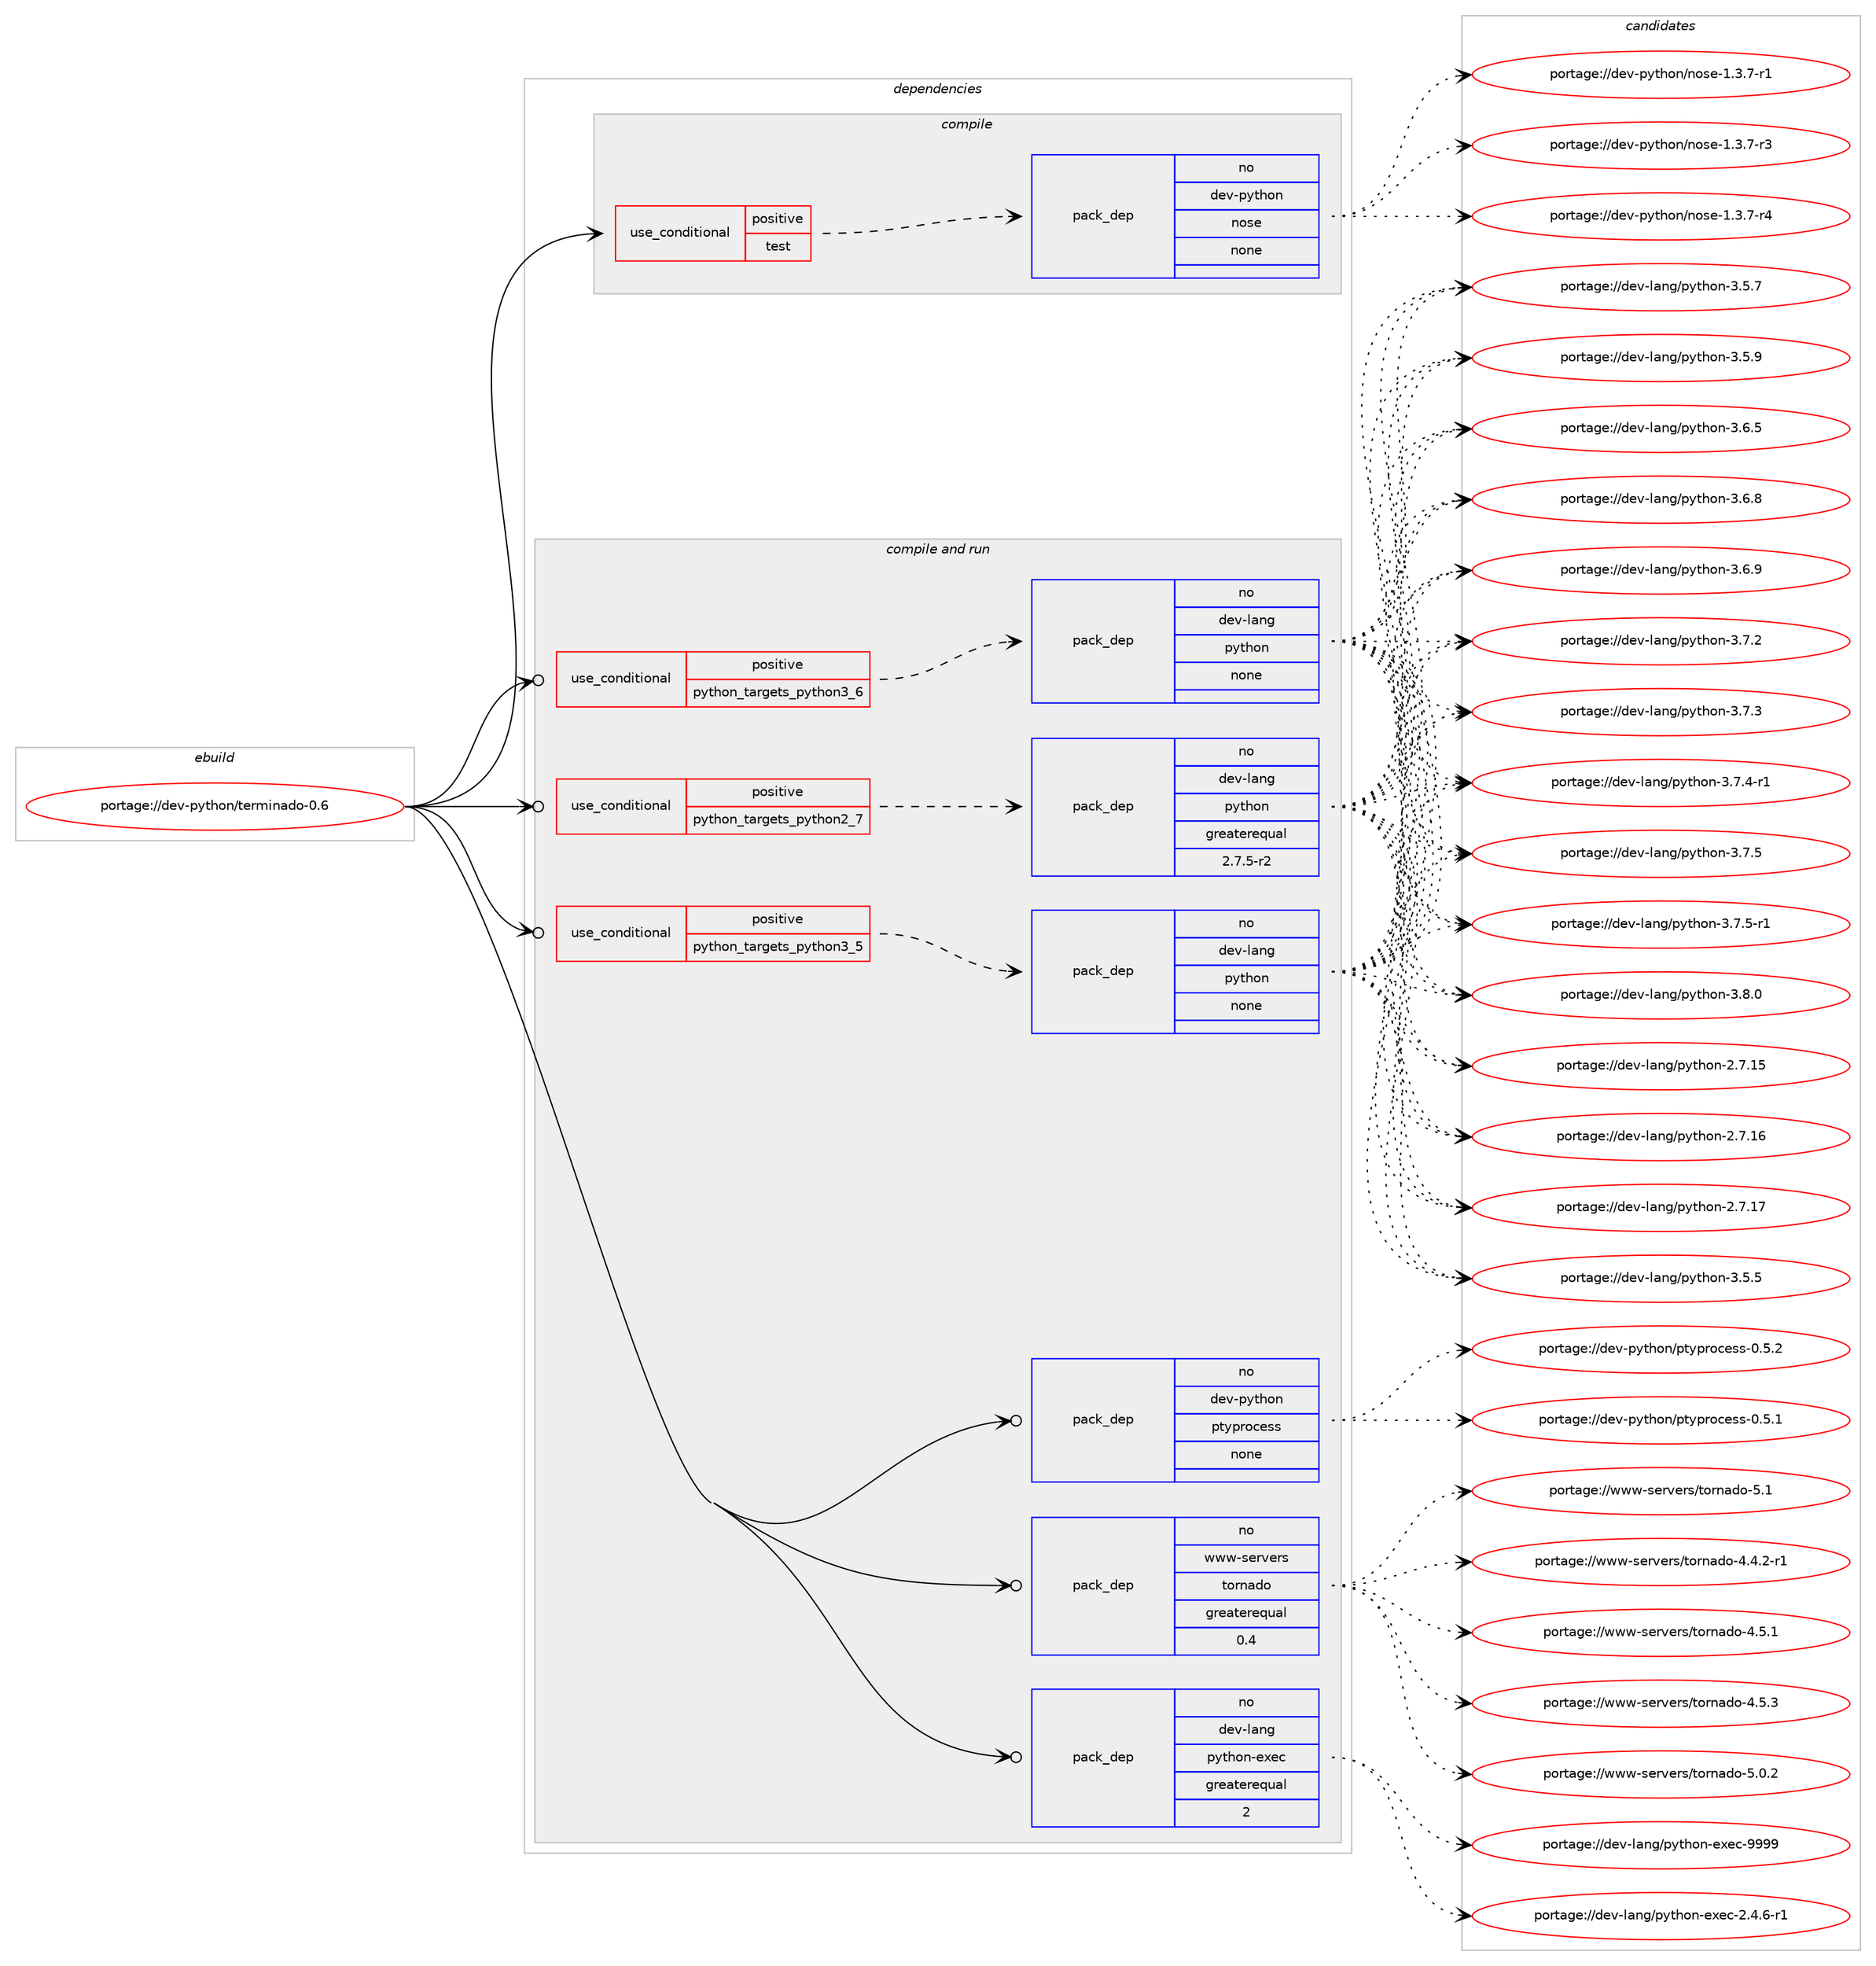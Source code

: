 digraph prolog {

# *************
# Graph options
# *************

newrank=true;
concentrate=true;
compound=true;
graph [rankdir=LR,fontname=Helvetica,fontsize=10,ranksep=1.5];#, ranksep=2.5, nodesep=0.2];
edge  [arrowhead=vee];
node  [fontname=Helvetica,fontsize=10];

# **********
# The ebuild
# **********

subgraph cluster_leftcol {
color=gray;
rank=same;
label=<<i>ebuild</i>>;
id [label="portage://dev-python/terminado-0.6", color=red, width=4, href="../dev-python/terminado-0.6.svg"];
}

# ****************
# The dependencies
# ****************

subgraph cluster_midcol {
color=gray;
label=<<i>dependencies</i>>;
subgraph cluster_compile {
fillcolor="#eeeeee";
style=filled;
label=<<i>compile</i>>;
subgraph cond39644 {
dependency175357 [label=<<TABLE BORDER="0" CELLBORDER="1" CELLSPACING="0" CELLPADDING="4"><TR><TD ROWSPAN="3" CELLPADDING="10">use_conditional</TD></TR><TR><TD>positive</TD></TR><TR><TD>test</TD></TR></TABLE>>, shape=none, color=red];
subgraph pack132311 {
dependency175358 [label=<<TABLE BORDER="0" CELLBORDER="1" CELLSPACING="0" CELLPADDING="4" WIDTH="220"><TR><TD ROWSPAN="6" CELLPADDING="30">pack_dep</TD></TR><TR><TD WIDTH="110">no</TD></TR><TR><TD>dev-python</TD></TR><TR><TD>nose</TD></TR><TR><TD>none</TD></TR><TR><TD></TD></TR></TABLE>>, shape=none, color=blue];
}
dependency175357:e -> dependency175358:w [weight=20,style="dashed",arrowhead="vee"];
}
id:e -> dependency175357:w [weight=20,style="solid",arrowhead="vee"];
}
subgraph cluster_compileandrun {
fillcolor="#eeeeee";
style=filled;
label=<<i>compile and run</i>>;
subgraph cond39645 {
dependency175359 [label=<<TABLE BORDER="0" CELLBORDER="1" CELLSPACING="0" CELLPADDING="4"><TR><TD ROWSPAN="3" CELLPADDING="10">use_conditional</TD></TR><TR><TD>positive</TD></TR><TR><TD>python_targets_python2_7</TD></TR></TABLE>>, shape=none, color=red];
subgraph pack132312 {
dependency175360 [label=<<TABLE BORDER="0" CELLBORDER="1" CELLSPACING="0" CELLPADDING="4" WIDTH="220"><TR><TD ROWSPAN="6" CELLPADDING="30">pack_dep</TD></TR><TR><TD WIDTH="110">no</TD></TR><TR><TD>dev-lang</TD></TR><TR><TD>python</TD></TR><TR><TD>greaterequal</TD></TR><TR><TD>2.7.5-r2</TD></TR></TABLE>>, shape=none, color=blue];
}
dependency175359:e -> dependency175360:w [weight=20,style="dashed",arrowhead="vee"];
}
id:e -> dependency175359:w [weight=20,style="solid",arrowhead="odotvee"];
subgraph cond39646 {
dependency175361 [label=<<TABLE BORDER="0" CELLBORDER="1" CELLSPACING="0" CELLPADDING="4"><TR><TD ROWSPAN="3" CELLPADDING="10">use_conditional</TD></TR><TR><TD>positive</TD></TR><TR><TD>python_targets_python3_5</TD></TR></TABLE>>, shape=none, color=red];
subgraph pack132313 {
dependency175362 [label=<<TABLE BORDER="0" CELLBORDER="1" CELLSPACING="0" CELLPADDING="4" WIDTH="220"><TR><TD ROWSPAN="6" CELLPADDING="30">pack_dep</TD></TR><TR><TD WIDTH="110">no</TD></TR><TR><TD>dev-lang</TD></TR><TR><TD>python</TD></TR><TR><TD>none</TD></TR><TR><TD></TD></TR></TABLE>>, shape=none, color=blue];
}
dependency175361:e -> dependency175362:w [weight=20,style="dashed",arrowhead="vee"];
}
id:e -> dependency175361:w [weight=20,style="solid",arrowhead="odotvee"];
subgraph cond39647 {
dependency175363 [label=<<TABLE BORDER="0" CELLBORDER="1" CELLSPACING="0" CELLPADDING="4"><TR><TD ROWSPAN="3" CELLPADDING="10">use_conditional</TD></TR><TR><TD>positive</TD></TR><TR><TD>python_targets_python3_6</TD></TR></TABLE>>, shape=none, color=red];
subgraph pack132314 {
dependency175364 [label=<<TABLE BORDER="0" CELLBORDER="1" CELLSPACING="0" CELLPADDING="4" WIDTH="220"><TR><TD ROWSPAN="6" CELLPADDING="30">pack_dep</TD></TR><TR><TD WIDTH="110">no</TD></TR><TR><TD>dev-lang</TD></TR><TR><TD>python</TD></TR><TR><TD>none</TD></TR><TR><TD></TD></TR></TABLE>>, shape=none, color=blue];
}
dependency175363:e -> dependency175364:w [weight=20,style="dashed",arrowhead="vee"];
}
id:e -> dependency175363:w [weight=20,style="solid",arrowhead="odotvee"];
subgraph pack132315 {
dependency175365 [label=<<TABLE BORDER="0" CELLBORDER="1" CELLSPACING="0" CELLPADDING="4" WIDTH="220"><TR><TD ROWSPAN="6" CELLPADDING="30">pack_dep</TD></TR><TR><TD WIDTH="110">no</TD></TR><TR><TD>dev-lang</TD></TR><TR><TD>python-exec</TD></TR><TR><TD>greaterequal</TD></TR><TR><TD>2</TD></TR></TABLE>>, shape=none, color=blue];
}
id:e -> dependency175365:w [weight=20,style="solid",arrowhead="odotvee"];
subgraph pack132316 {
dependency175366 [label=<<TABLE BORDER="0" CELLBORDER="1" CELLSPACING="0" CELLPADDING="4" WIDTH="220"><TR><TD ROWSPAN="6" CELLPADDING="30">pack_dep</TD></TR><TR><TD WIDTH="110">no</TD></TR><TR><TD>dev-python</TD></TR><TR><TD>ptyprocess</TD></TR><TR><TD>none</TD></TR><TR><TD></TD></TR></TABLE>>, shape=none, color=blue];
}
id:e -> dependency175366:w [weight=20,style="solid",arrowhead="odotvee"];
subgraph pack132317 {
dependency175367 [label=<<TABLE BORDER="0" CELLBORDER="1" CELLSPACING="0" CELLPADDING="4" WIDTH="220"><TR><TD ROWSPAN="6" CELLPADDING="30">pack_dep</TD></TR><TR><TD WIDTH="110">no</TD></TR><TR><TD>www-servers</TD></TR><TR><TD>tornado</TD></TR><TR><TD>greaterequal</TD></TR><TR><TD>0.4</TD></TR></TABLE>>, shape=none, color=blue];
}
id:e -> dependency175367:w [weight=20,style="solid",arrowhead="odotvee"];
}
subgraph cluster_run {
fillcolor="#eeeeee";
style=filled;
label=<<i>run</i>>;
}
}

# **************
# The candidates
# **************

subgraph cluster_choices {
rank=same;
color=gray;
label=<<i>candidates</i>>;

subgraph choice132311 {
color=black;
nodesep=1;
choiceportage10010111845112121116104111110471101111151014549465146554511449 [label="portage://dev-python/nose-1.3.7-r1", color=red, width=4,href="../dev-python/nose-1.3.7-r1.svg"];
choiceportage10010111845112121116104111110471101111151014549465146554511451 [label="portage://dev-python/nose-1.3.7-r3", color=red, width=4,href="../dev-python/nose-1.3.7-r3.svg"];
choiceportage10010111845112121116104111110471101111151014549465146554511452 [label="portage://dev-python/nose-1.3.7-r4", color=red, width=4,href="../dev-python/nose-1.3.7-r4.svg"];
dependency175358:e -> choiceportage10010111845112121116104111110471101111151014549465146554511449:w [style=dotted,weight="100"];
dependency175358:e -> choiceportage10010111845112121116104111110471101111151014549465146554511451:w [style=dotted,weight="100"];
dependency175358:e -> choiceportage10010111845112121116104111110471101111151014549465146554511452:w [style=dotted,weight="100"];
}
subgraph choice132312 {
color=black;
nodesep=1;
choiceportage10010111845108971101034711212111610411111045504655464953 [label="portage://dev-lang/python-2.7.15", color=red, width=4,href="../dev-lang/python-2.7.15.svg"];
choiceportage10010111845108971101034711212111610411111045504655464954 [label="portage://dev-lang/python-2.7.16", color=red, width=4,href="../dev-lang/python-2.7.16.svg"];
choiceportage10010111845108971101034711212111610411111045504655464955 [label="portage://dev-lang/python-2.7.17", color=red, width=4,href="../dev-lang/python-2.7.17.svg"];
choiceportage100101118451089711010347112121116104111110455146534653 [label="portage://dev-lang/python-3.5.5", color=red, width=4,href="../dev-lang/python-3.5.5.svg"];
choiceportage100101118451089711010347112121116104111110455146534655 [label="portage://dev-lang/python-3.5.7", color=red, width=4,href="../dev-lang/python-3.5.7.svg"];
choiceportage100101118451089711010347112121116104111110455146534657 [label="portage://dev-lang/python-3.5.9", color=red, width=4,href="../dev-lang/python-3.5.9.svg"];
choiceportage100101118451089711010347112121116104111110455146544653 [label="portage://dev-lang/python-3.6.5", color=red, width=4,href="../dev-lang/python-3.6.5.svg"];
choiceportage100101118451089711010347112121116104111110455146544656 [label="portage://dev-lang/python-3.6.8", color=red, width=4,href="../dev-lang/python-3.6.8.svg"];
choiceportage100101118451089711010347112121116104111110455146544657 [label="portage://dev-lang/python-3.6.9", color=red, width=4,href="../dev-lang/python-3.6.9.svg"];
choiceportage100101118451089711010347112121116104111110455146554650 [label="portage://dev-lang/python-3.7.2", color=red, width=4,href="../dev-lang/python-3.7.2.svg"];
choiceportage100101118451089711010347112121116104111110455146554651 [label="portage://dev-lang/python-3.7.3", color=red, width=4,href="../dev-lang/python-3.7.3.svg"];
choiceportage1001011184510897110103471121211161041111104551465546524511449 [label="portage://dev-lang/python-3.7.4-r1", color=red, width=4,href="../dev-lang/python-3.7.4-r1.svg"];
choiceportage100101118451089711010347112121116104111110455146554653 [label="portage://dev-lang/python-3.7.5", color=red, width=4,href="../dev-lang/python-3.7.5.svg"];
choiceportage1001011184510897110103471121211161041111104551465546534511449 [label="portage://dev-lang/python-3.7.5-r1", color=red, width=4,href="../dev-lang/python-3.7.5-r1.svg"];
choiceportage100101118451089711010347112121116104111110455146564648 [label="portage://dev-lang/python-3.8.0", color=red, width=4,href="../dev-lang/python-3.8.0.svg"];
dependency175360:e -> choiceportage10010111845108971101034711212111610411111045504655464953:w [style=dotted,weight="100"];
dependency175360:e -> choiceportage10010111845108971101034711212111610411111045504655464954:w [style=dotted,weight="100"];
dependency175360:e -> choiceportage10010111845108971101034711212111610411111045504655464955:w [style=dotted,weight="100"];
dependency175360:e -> choiceportage100101118451089711010347112121116104111110455146534653:w [style=dotted,weight="100"];
dependency175360:e -> choiceportage100101118451089711010347112121116104111110455146534655:w [style=dotted,weight="100"];
dependency175360:e -> choiceportage100101118451089711010347112121116104111110455146534657:w [style=dotted,weight="100"];
dependency175360:e -> choiceportage100101118451089711010347112121116104111110455146544653:w [style=dotted,weight="100"];
dependency175360:e -> choiceportage100101118451089711010347112121116104111110455146544656:w [style=dotted,weight="100"];
dependency175360:e -> choiceportage100101118451089711010347112121116104111110455146544657:w [style=dotted,weight="100"];
dependency175360:e -> choiceportage100101118451089711010347112121116104111110455146554650:w [style=dotted,weight="100"];
dependency175360:e -> choiceportage100101118451089711010347112121116104111110455146554651:w [style=dotted,weight="100"];
dependency175360:e -> choiceportage1001011184510897110103471121211161041111104551465546524511449:w [style=dotted,weight="100"];
dependency175360:e -> choiceportage100101118451089711010347112121116104111110455146554653:w [style=dotted,weight="100"];
dependency175360:e -> choiceportage1001011184510897110103471121211161041111104551465546534511449:w [style=dotted,weight="100"];
dependency175360:e -> choiceportage100101118451089711010347112121116104111110455146564648:w [style=dotted,weight="100"];
}
subgraph choice132313 {
color=black;
nodesep=1;
choiceportage10010111845108971101034711212111610411111045504655464953 [label="portage://dev-lang/python-2.7.15", color=red, width=4,href="../dev-lang/python-2.7.15.svg"];
choiceportage10010111845108971101034711212111610411111045504655464954 [label="portage://dev-lang/python-2.7.16", color=red, width=4,href="../dev-lang/python-2.7.16.svg"];
choiceportage10010111845108971101034711212111610411111045504655464955 [label="portage://dev-lang/python-2.7.17", color=red, width=4,href="../dev-lang/python-2.7.17.svg"];
choiceportage100101118451089711010347112121116104111110455146534653 [label="portage://dev-lang/python-3.5.5", color=red, width=4,href="../dev-lang/python-3.5.5.svg"];
choiceportage100101118451089711010347112121116104111110455146534655 [label="portage://dev-lang/python-3.5.7", color=red, width=4,href="../dev-lang/python-3.5.7.svg"];
choiceportage100101118451089711010347112121116104111110455146534657 [label="portage://dev-lang/python-3.5.9", color=red, width=4,href="../dev-lang/python-3.5.9.svg"];
choiceportage100101118451089711010347112121116104111110455146544653 [label="portage://dev-lang/python-3.6.5", color=red, width=4,href="../dev-lang/python-3.6.5.svg"];
choiceportage100101118451089711010347112121116104111110455146544656 [label="portage://dev-lang/python-3.6.8", color=red, width=4,href="../dev-lang/python-3.6.8.svg"];
choiceportage100101118451089711010347112121116104111110455146544657 [label="portage://dev-lang/python-3.6.9", color=red, width=4,href="../dev-lang/python-3.6.9.svg"];
choiceportage100101118451089711010347112121116104111110455146554650 [label="portage://dev-lang/python-3.7.2", color=red, width=4,href="../dev-lang/python-3.7.2.svg"];
choiceportage100101118451089711010347112121116104111110455146554651 [label="portage://dev-lang/python-3.7.3", color=red, width=4,href="../dev-lang/python-3.7.3.svg"];
choiceportage1001011184510897110103471121211161041111104551465546524511449 [label="portage://dev-lang/python-3.7.4-r1", color=red, width=4,href="../dev-lang/python-3.7.4-r1.svg"];
choiceportage100101118451089711010347112121116104111110455146554653 [label="portage://dev-lang/python-3.7.5", color=red, width=4,href="../dev-lang/python-3.7.5.svg"];
choiceportage1001011184510897110103471121211161041111104551465546534511449 [label="portage://dev-lang/python-3.7.5-r1", color=red, width=4,href="../dev-lang/python-3.7.5-r1.svg"];
choiceportage100101118451089711010347112121116104111110455146564648 [label="portage://dev-lang/python-3.8.0", color=red, width=4,href="../dev-lang/python-3.8.0.svg"];
dependency175362:e -> choiceportage10010111845108971101034711212111610411111045504655464953:w [style=dotted,weight="100"];
dependency175362:e -> choiceportage10010111845108971101034711212111610411111045504655464954:w [style=dotted,weight="100"];
dependency175362:e -> choiceportage10010111845108971101034711212111610411111045504655464955:w [style=dotted,weight="100"];
dependency175362:e -> choiceportage100101118451089711010347112121116104111110455146534653:w [style=dotted,weight="100"];
dependency175362:e -> choiceportage100101118451089711010347112121116104111110455146534655:w [style=dotted,weight="100"];
dependency175362:e -> choiceportage100101118451089711010347112121116104111110455146534657:w [style=dotted,weight="100"];
dependency175362:e -> choiceportage100101118451089711010347112121116104111110455146544653:w [style=dotted,weight="100"];
dependency175362:e -> choiceportage100101118451089711010347112121116104111110455146544656:w [style=dotted,weight="100"];
dependency175362:e -> choiceportage100101118451089711010347112121116104111110455146544657:w [style=dotted,weight="100"];
dependency175362:e -> choiceportage100101118451089711010347112121116104111110455146554650:w [style=dotted,weight="100"];
dependency175362:e -> choiceportage100101118451089711010347112121116104111110455146554651:w [style=dotted,weight="100"];
dependency175362:e -> choiceportage1001011184510897110103471121211161041111104551465546524511449:w [style=dotted,weight="100"];
dependency175362:e -> choiceportage100101118451089711010347112121116104111110455146554653:w [style=dotted,weight="100"];
dependency175362:e -> choiceportage1001011184510897110103471121211161041111104551465546534511449:w [style=dotted,weight="100"];
dependency175362:e -> choiceportage100101118451089711010347112121116104111110455146564648:w [style=dotted,weight="100"];
}
subgraph choice132314 {
color=black;
nodesep=1;
choiceportage10010111845108971101034711212111610411111045504655464953 [label="portage://dev-lang/python-2.7.15", color=red, width=4,href="../dev-lang/python-2.7.15.svg"];
choiceportage10010111845108971101034711212111610411111045504655464954 [label="portage://dev-lang/python-2.7.16", color=red, width=4,href="../dev-lang/python-2.7.16.svg"];
choiceportage10010111845108971101034711212111610411111045504655464955 [label="portage://dev-lang/python-2.7.17", color=red, width=4,href="../dev-lang/python-2.7.17.svg"];
choiceportage100101118451089711010347112121116104111110455146534653 [label="portage://dev-lang/python-3.5.5", color=red, width=4,href="../dev-lang/python-3.5.5.svg"];
choiceportage100101118451089711010347112121116104111110455146534655 [label="portage://dev-lang/python-3.5.7", color=red, width=4,href="../dev-lang/python-3.5.7.svg"];
choiceportage100101118451089711010347112121116104111110455146534657 [label="portage://dev-lang/python-3.5.9", color=red, width=4,href="../dev-lang/python-3.5.9.svg"];
choiceportage100101118451089711010347112121116104111110455146544653 [label="portage://dev-lang/python-3.6.5", color=red, width=4,href="../dev-lang/python-3.6.5.svg"];
choiceportage100101118451089711010347112121116104111110455146544656 [label="portage://dev-lang/python-3.6.8", color=red, width=4,href="../dev-lang/python-3.6.8.svg"];
choiceportage100101118451089711010347112121116104111110455146544657 [label="portage://dev-lang/python-3.6.9", color=red, width=4,href="../dev-lang/python-3.6.9.svg"];
choiceportage100101118451089711010347112121116104111110455146554650 [label="portage://dev-lang/python-3.7.2", color=red, width=4,href="../dev-lang/python-3.7.2.svg"];
choiceportage100101118451089711010347112121116104111110455146554651 [label="portage://dev-lang/python-3.7.3", color=red, width=4,href="../dev-lang/python-3.7.3.svg"];
choiceportage1001011184510897110103471121211161041111104551465546524511449 [label="portage://dev-lang/python-3.7.4-r1", color=red, width=4,href="../dev-lang/python-3.7.4-r1.svg"];
choiceportage100101118451089711010347112121116104111110455146554653 [label="portage://dev-lang/python-3.7.5", color=red, width=4,href="../dev-lang/python-3.7.5.svg"];
choiceportage1001011184510897110103471121211161041111104551465546534511449 [label="portage://dev-lang/python-3.7.5-r1", color=red, width=4,href="../dev-lang/python-3.7.5-r1.svg"];
choiceportage100101118451089711010347112121116104111110455146564648 [label="portage://dev-lang/python-3.8.0", color=red, width=4,href="../dev-lang/python-3.8.0.svg"];
dependency175364:e -> choiceportage10010111845108971101034711212111610411111045504655464953:w [style=dotted,weight="100"];
dependency175364:e -> choiceportage10010111845108971101034711212111610411111045504655464954:w [style=dotted,weight="100"];
dependency175364:e -> choiceportage10010111845108971101034711212111610411111045504655464955:w [style=dotted,weight="100"];
dependency175364:e -> choiceportage100101118451089711010347112121116104111110455146534653:w [style=dotted,weight="100"];
dependency175364:e -> choiceportage100101118451089711010347112121116104111110455146534655:w [style=dotted,weight="100"];
dependency175364:e -> choiceportage100101118451089711010347112121116104111110455146534657:w [style=dotted,weight="100"];
dependency175364:e -> choiceportage100101118451089711010347112121116104111110455146544653:w [style=dotted,weight="100"];
dependency175364:e -> choiceportage100101118451089711010347112121116104111110455146544656:w [style=dotted,weight="100"];
dependency175364:e -> choiceportage100101118451089711010347112121116104111110455146544657:w [style=dotted,weight="100"];
dependency175364:e -> choiceportage100101118451089711010347112121116104111110455146554650:w [style=dotted,weight="100"];
dependency175364:e -> choiceportage100101118451089711010347112121116104111110455146554651:w [style=dotted,weight="100"];
dependency175364:e -> choiceportage1001011184510897110103471121211161041111104551465546524511449:w [style=dotted,weight="100"];
dependency175364:e -> choiceportage100101118451089711010347112121116104111110455146554653:w [style=dotted,weight="100"];
dependency175364:e -> choiceportage1001011184510897110103471121211161041111104551465546534511449:w [style=dotted,weight="100"];
dependency175364:e -> choiceportage100101118451089711010347112121116104111110455146564648:w [style=dotted,weight="100"];
}
subgraph choice132315 {
color=black;
nodesep=1;
choiceportage10010111845108971101034711212111610411111045101120101994550465246544511449 [label="portage://dev-lang/python-exec-2.4.6-r1", color=red, width=4,href="../dev-lang/python-exec-2.4.6-r1.svg"];
choiceportage10010111845108971101034711212111610411111045101120101994557575757 [label="portage://dev-lang/python-exec-9999", color=red, width=4,href="../dev-lang/python-exec-9999.svg"];
dependency175365:e -> choiceportage10010111845108971101034711212111610411111045101120101994550465246544511449:w [style=dotted,weight="100"];
dependency175365:e -> choiceportage10010111845108971101034711212111610411111045101120101994557575757:w [style=dotted,weight="100"];
}
subgraph choice132316 {
color=black;
nodesep=1;
choiceportage100101118451121211161041111104711211612111211411199101115115454846534649 [label="portage://dev-python/ptyprocess-0.5.1", color=red, width=4,href="../dev-python/ptyprocess-0.5.1.svg"];
choiceportage100101118451121211161041111104711211612111211411199101115115454846534650 [label="portage://dev-python/ptyprocess-0.5.2", color=red, width=4,href="../dev-python/ptyprocess-0.5.2.svg"];
dependency175366:e -> choiceportage100101118451121211161041111104711211612111211411199101115115454846534649:w [style=dotted,weight="100"];
dependency175366:e -> choiceportage100101118451121211161041111104711211612111211411199101115115454846534650:w [style=dotted,weight="100"];
}
subgraph choice132317 {
color=black;
nodesep=1;
choiceportage1191191194511510111411810111411547116111114110971001114552465246504511449 [label="portage://www-servers/tornado-4.4.2-r1", color=red, width=4,href="../www-servers/tornado-4.4.2-r1.svg"];
choiceportage119119119451151011141181011141154711611111411097100111455246534649 [label="portage://www-servers/tornado-4.5.1", color=red, width=4,href="../www-servers/tornado-4.5.1.svg"];
choiceportage119119119451151011141181011141154711611111411097100111455246534651 [label="portage://www-servers/tornado-4.5.3", color=red, width=4,href="../www-servers/tornado-4.5.3.svg"];
choiceportage119119119451151011141181011141154711611111411097100111455346484650 [label="portage://www-servers/tornado-5.0.2", color=red, width=4,href="../www-servers/tornado-5.0.2.svg"];
choiceportage11911911945115101114118101114115471161111141109710011145534649 [label="portage://www-servers/tornado-5.1", color=red, width=4,href="../www-servers/tornado-5.1.svg"];
dependency175367:e -> choiceportage1191191194511510111411810111411547116111114110971001114552465246504511449:w [style=dotted,weight="100"];
dependency175367:e -> choiceportage119119119451151011141181011141154711611111411097100111455246534649:w [style=dotted,weight="100"];
dependency175367:e -> choiceportage119119119451151011141181011141154711611111411097100111455246534651:w [style=dotted,weight="100"];
dependency175367:e -> choiceportage119119119451151011141181011141154711611111411097100111455346484650:w [style=dotted,weight="100"];
dependency175367:e -> choiceportage11911911945115101114118101114115471161111141109710011145534649:w [style=dotted,weight="100"];
}
}

}
